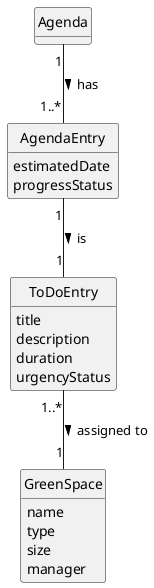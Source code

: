 @startuml
skinparam monochrome true
skinparam packageStyle rectangle
skinparam shadowing false

'left to right direction

skinparam classAttributeIconSize 0

hide circle
hide methods



class AgendaEntry {
    estimatedDate
    progressStatus

}


class ToDoEntry {
    title
    description
    duration
    urgencyStatus

}

class Agenda{
}

class GreenSpace{
name
type
size
manager

}
Agenda "1" -- "1..*" AgendaEntry: has >

AgendaEntry "1" -- "1" ToDoEntry: is >

ToDoEntry "1..*" -- "1" GreenSpace: assigned to >

@enduml
